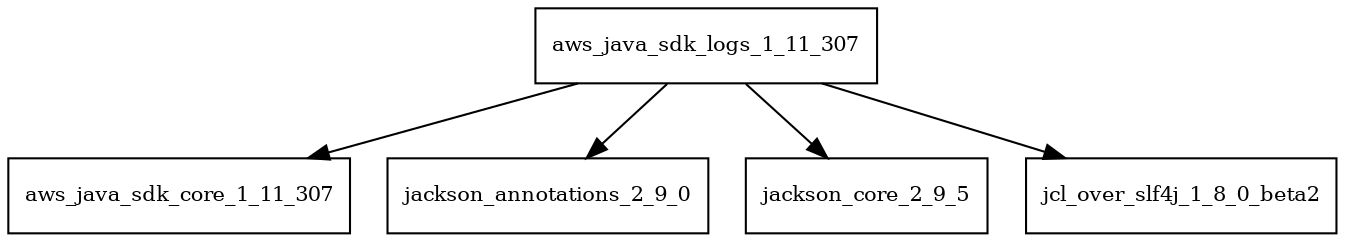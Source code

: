 digraph aws_java_sdk_logs_1_11_307_dependencies {
  node [shape = box, fontsize=10.0];
  aws_java_sdk_logs_1_11_307 -> aws_java_sdk_core_1_11_307;
  aws_java_sdk_logs_1_11_307 -> jackson_annotations_2_9_0;
  aws_java_sdk_logs_1_11_307 -> jackson_core_2_9_5;
  aws_java_sdk_logs_1_11_307 -> jcl_over_slf4j_1_8_0_beta2;
}
